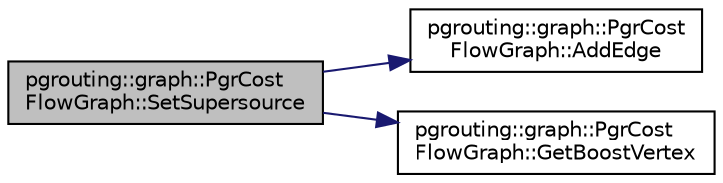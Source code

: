 digraph "pgrouting::graph::PgrCostFlowGraph::SetSupersource"
{
  edge [fontname="Helvetica",fontsize="10",labelfontname="Helvetica",labelfontsize="10"];
  node [fontname="Helvetica",fontsize="10",shape=record];
  rankdir="LR";
  Node1 [label="pgrouting::graph::PgrCost\lFlowGraph::SetSupersource",height=0.2,width=0.4,color="black", fillcolor="grey75", style="filled", fontcolor="black"];
  Node1 -> Node2 [color="midnightblue",fontsize="10",style="solid",fontname="Helvetica"];
  Node2 [label="pgrouting::graph::PgrCost\lFlowGraph::AddEdge",height=0.2,width=0.4,color="black", fillcolor="white", style="filled",URL="$classpgrouting_1_1graph_1_1PgrCostFlowGraph.html#ae332714d0cac50310333a89b2912954b"];
  Node1 -> Node3 [color="midnightblue",fontsize="10",style="solid",fontname="Helvetica"];
  Node3 [label="pgrouting::graph::PgrCost\lFlowGraph::GetBoostVertex",height=0.2,width=0.4,color="black", fillcolor="white", style="filled",URL="$classpgrouting_1_1graph_1_1PgrCostFlowGraph.html#ab2857b0e44d8e3a5b6d17363e4ee0d01"];
}
